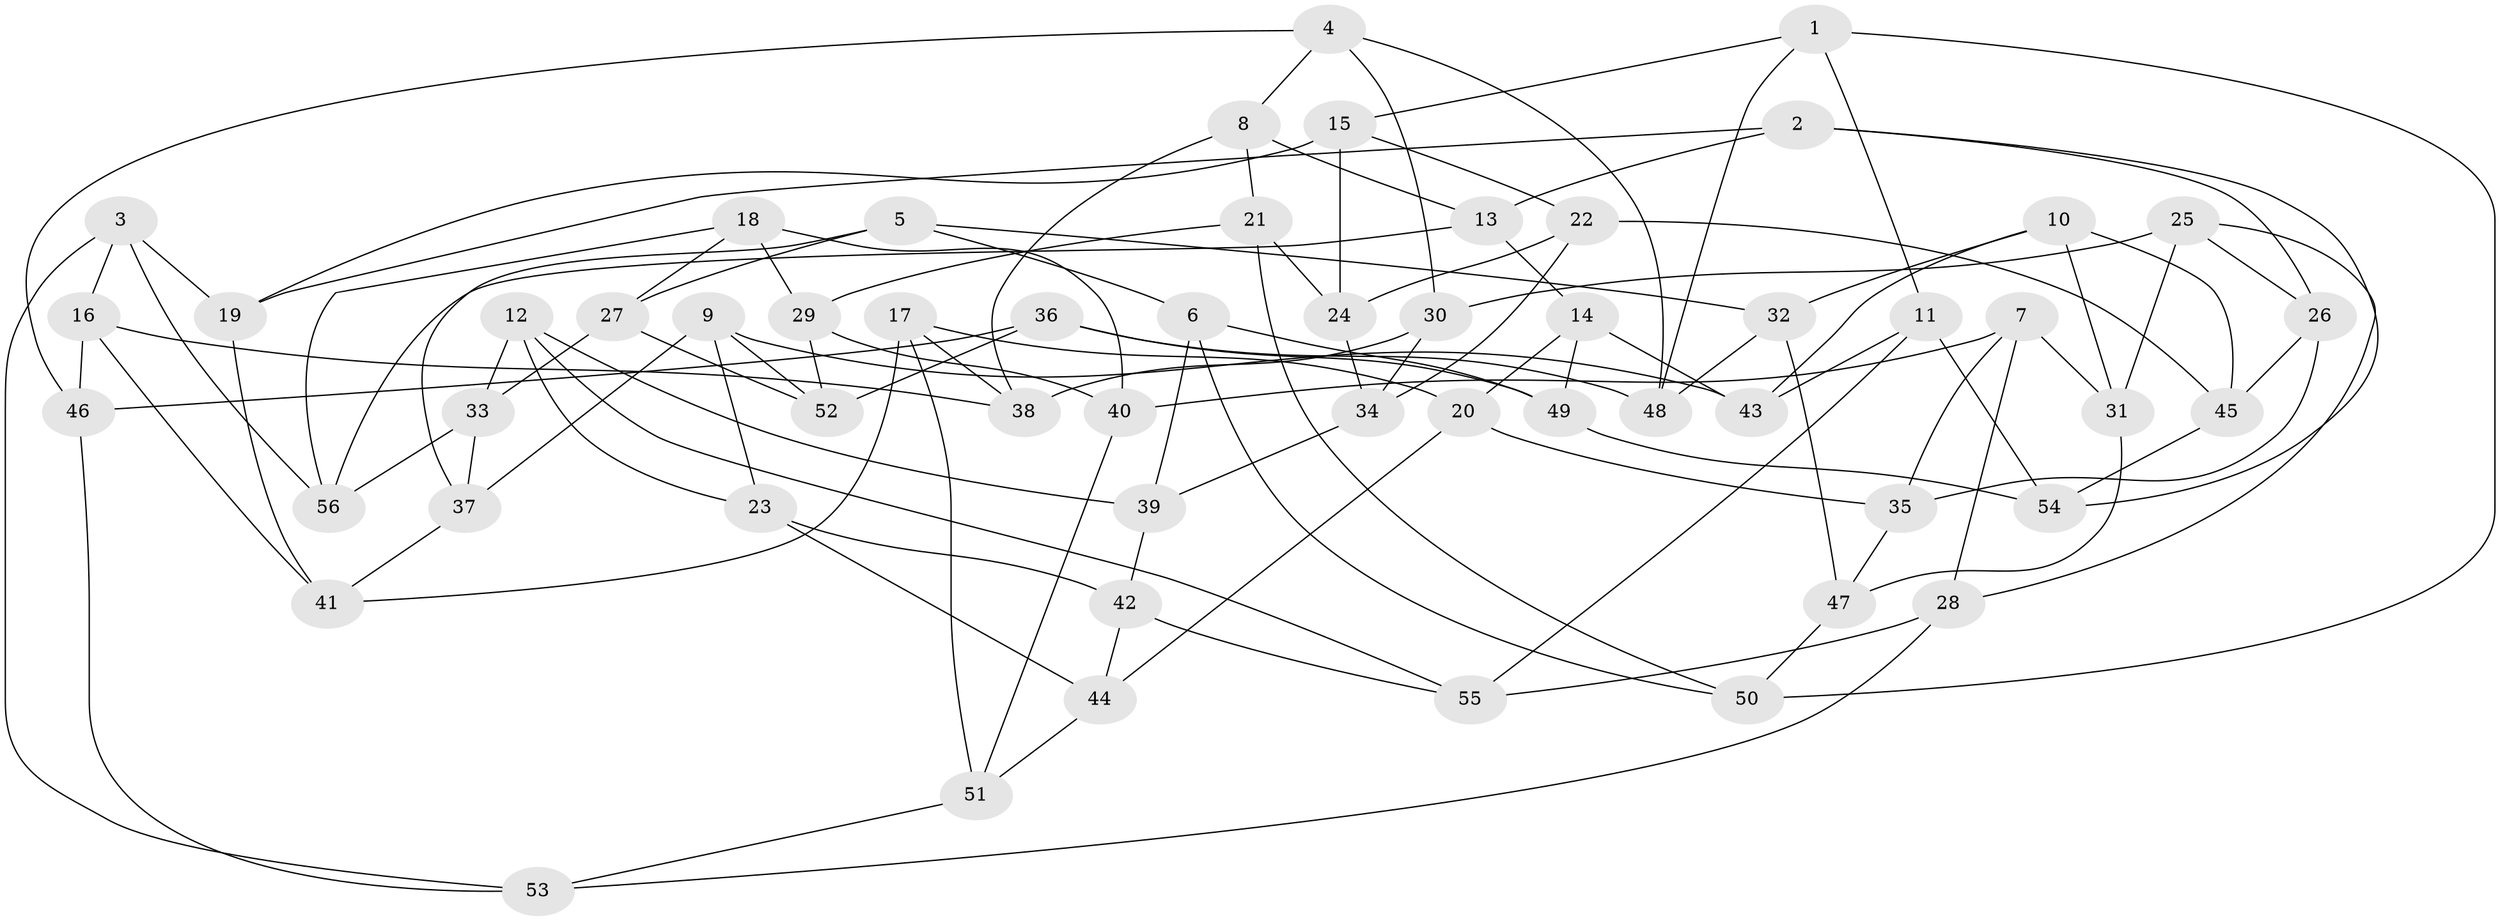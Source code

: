 // coarse degree distribution, {6: 0.625, 4: 0.25, 5: 0.125}
// Generated by graph-tools (version 1.1) at 2025/52/02/27/25 19:52:29]
// undirected, 56 vertices, 112 edges
graph export_dot {
graph [start="1"]
  node [color=gray90,style=filled];
  1;
  2;
  3;
  4;
  5;
  6;
  7;
  8;
  9;
  10;
  11;
  12;
  13;
  14;
  15;
  16;
  17;
  18;
  19;
  20;
  21;
  22;
  23;
  24;
  25;
  26;
  27;
  28;
  29;
  30;
  31;
  32;
  33;
  34;
  35;
  36;
  37;
  38;
  39;
  40;
  41;
  42;
  43;
  44;
  45;
  46;
  47;
  48;
  49;
  50;
  51;
  52;
  53;
  54;
  55;
  56;
  1 -- 50;
  1 -- 48;
  1 -- 15;
  1 -- 11;
  2 -- 26;
  2 -- 19;
  2 -- 13;
  2 -- 54;
  3 -- 16;
  3 -- 56;
  3 -- 19;
  3 -- 53;
  4 -- 30;
  4 -- 48;
  4 -- 46;
  4 -- 8;
  5 -- 32;
  5 -- 6;
  5 -- 37;
  5 -- 27;
  6 -- 49;
  6 -- 39;
  6 -- 50;
  7 -- 31;
  7 -- 28;
  7 -- 40;
  7 -- 35;
  8 -- 38;
  8 -- 21;
  8 -- 13;
  9 -- 37;
  9 -- 23;
  9 -- 43;
  9 -- 52;
  10 -- 45;
  10 -- 43;
  10 -- 32;
  10 -- 31;
  11 -- 54;
  11 -- 43;
  11 -- 55;
  12 -- 23;
  12 -- 33;
  12 -- 39;
  12 -- 55;
  13 -- 56;
  13 -- 14;
  14 -- 43;
  14 -- 20;
  14 -- 49;
  15 -- 22;
  15 -- 19;
  15 -- 24;
  16 -- 46;
  16 -- 38;
  16 -- 41;
  17 -- 51;
  17 -- 41;
  17 -- 38;
  17 -- 20;
  18 -- 40;
  18 -- 29;
  18 -- 27;
  18 -- 56;
  19 -- 41;
  20 -- 35;
  20 -- 44;
  21 -- 24;
  21 -- 50;
  21 -- 29;
  22 -- 34;
  22 -- 45;
  22 -- 24;
  23 -- 42;
  23 -- 44;
  24 -- 34;
  25 -- 26;
  25 -- 30;
  25 -- 28;
  25 -- 31;
  26 -- 35;
  26 -- 45;
  27 -- 52;
  27 -- 33;
  28 -- 53;
  28 -- 55;
  29 -- 52;
  29 -- 40;
  30 -- 34;
  30 -- 38;
  31 -- 47;
  32 -- 48;
  32 -- 47;
  33 -- 37;
  33 -- 56;
  34 -- 39;
  35 -- 47;
  36 -- 46;
  36 -- 49;
  36 -- 52;
  36 -- 48;
  37 -- 41;
  39 -- 42;
  40 -- 51;
  42 -- 44;
  42 -- 55;
  44 -- 51;
  45 -- 54;
  46 -- 53;
  47 -- 50;
  49 -- 54;
  51 -- 53;
}
